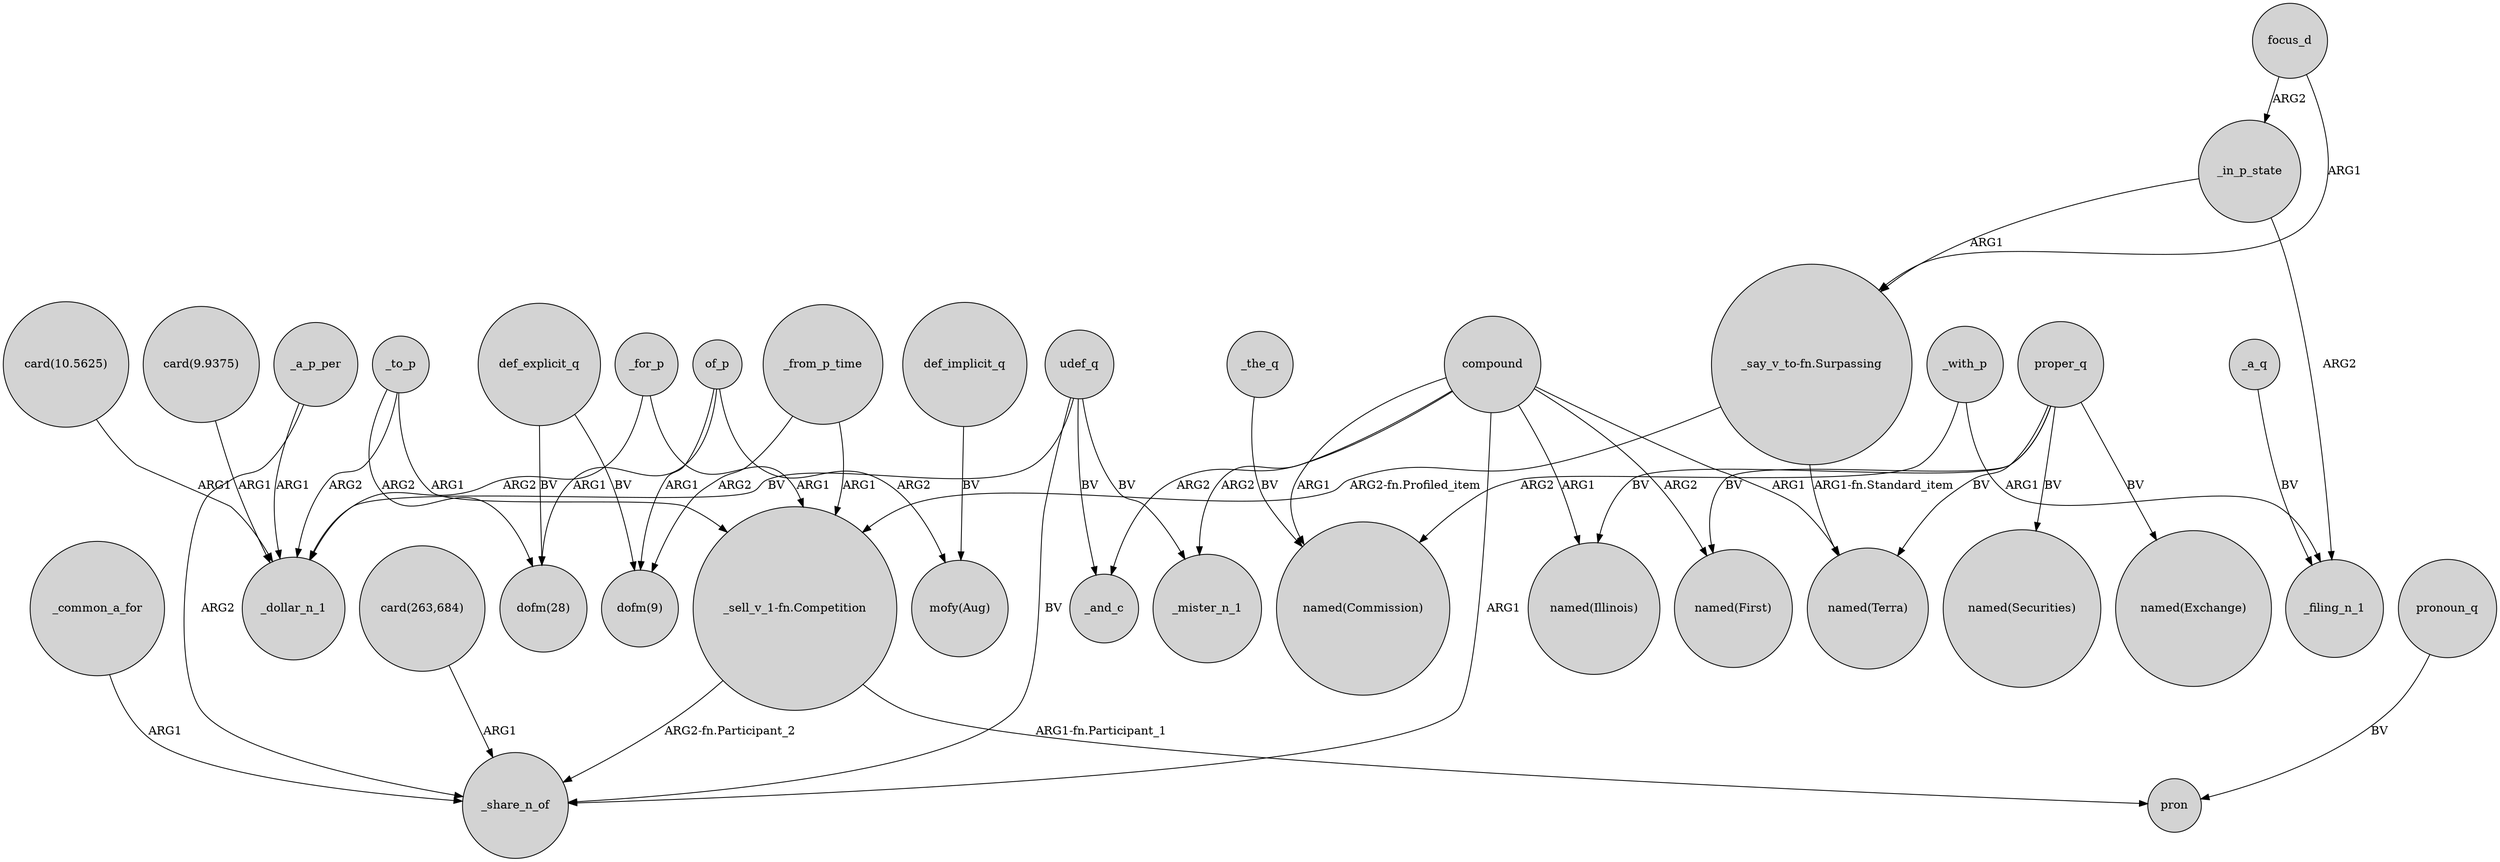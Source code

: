 digraph {
	node [shape=circle style=filled]
	"_sell_v_1-fn.Competition" -> _share_n_of [label="ARG2-fn.Participant_2"]
	def_explicit_q -> "dofm(9)" [label=BV]
	compound -> _mister_n_1 [label=ARG2]
	focus_d -> _in_p_state [label=ARG2]
	compound -> "named(Commission)" [label=ARG1]
	proper_q -> "named(Securities)" [label=BV]
	proper_q -> "named(Illinois)" [label=BV]
	compound -> _share_n_of [label=ARG1]
	"card(10.5625)" -> _dollar_n_1 [label=ARG1]
	"card(9.9375)" -> _dollar_n_1 [label=ARG1]
	proper_q -> "named(First)" [label=BV]
	_common_a_for -> _share_n_of [label=ARG1]
	_to_p -> _dollar_n_1 [label=ARG2]
	def_explicit_q -> "dofm(28)" [label=BV]
	udef_q -> _and_c [label=BV]
	udef_q -> _mister_n_1 [label=BV]
	of_p -> "dofm(28)" [label=ARG1]
	proper_q -> "named(Exchange)" [label=BV]
	_from_p_time -> "dofm(9)" [label=ARG2]
	compound -> _and_c [label=ARG2]
	_a_q -> _filing_n_1 [label=BV]
	_the_q -> "named(Commission)" [label=BV]
	proper_q -> "named(Terra)" [label=BV]
	pronoun_q -> pron [label=BV]
	of_p -> "mofy(Aug)" [label=ARG2]
	compound -> "named(First)" [label=ARG2]
	_to_p -> "dofm(28)" [label=ARG2]
	_a_p_per -> _share_n_of [label=ARG2]
	"_say_v_to-fn.Surpassing" -> "named(Terra)" [label="ARG1-fn.Standard_item"]
	_with_p -> "named(Commission)" [label=ARG2]
	_for_p -> _dollar_n_1 [label=ARG2]
	udef_q -> _share_n_of [label=BV]
	"_say_v_to-fn.Surpassing" -> "_sell_v_1-fn.Competition" [label="ARG2-fn.Profiled_item"]
	udef_q -> _dollar_n_1 [label=BV]
	def_implicit_q -> "mofy(Aug)" [label=BV]
	_in_p_state -> "_say_v_to-fn.Surpassing" [label=ARG1]
	_for_p -> "_sell_v_1-fn.Competition" [label=ARG1]
	"card(263,684)" -> _share_n_of [label=ARG1]
	of_p -> "dofm(9)" [label=ARG1]
	compound -> "named(Illinois)" [label=ARG1]
	_a_p_per -> _dollar_n_1 [label=ARG1]
	_with_p -> _filing_n_1 [label=ARG1]
	_in_p_state -> _filing_n_1 [label=ARG2]
	"_sell_v_1-fn.Competition" -> pron [label="ARG1-fn.Participant_1"]
	focus_d -> "_say_v_to-fn.Surpassing" [label=ARG1]
	_to_p -> "_sell_v_1-fn.Competition" [label=ARG1]
	compound -> "named(Terra)" [label=ARG1]
	_from_p_time -> "_sell_v_1-fn.Competition" [label=ARG1]
}

